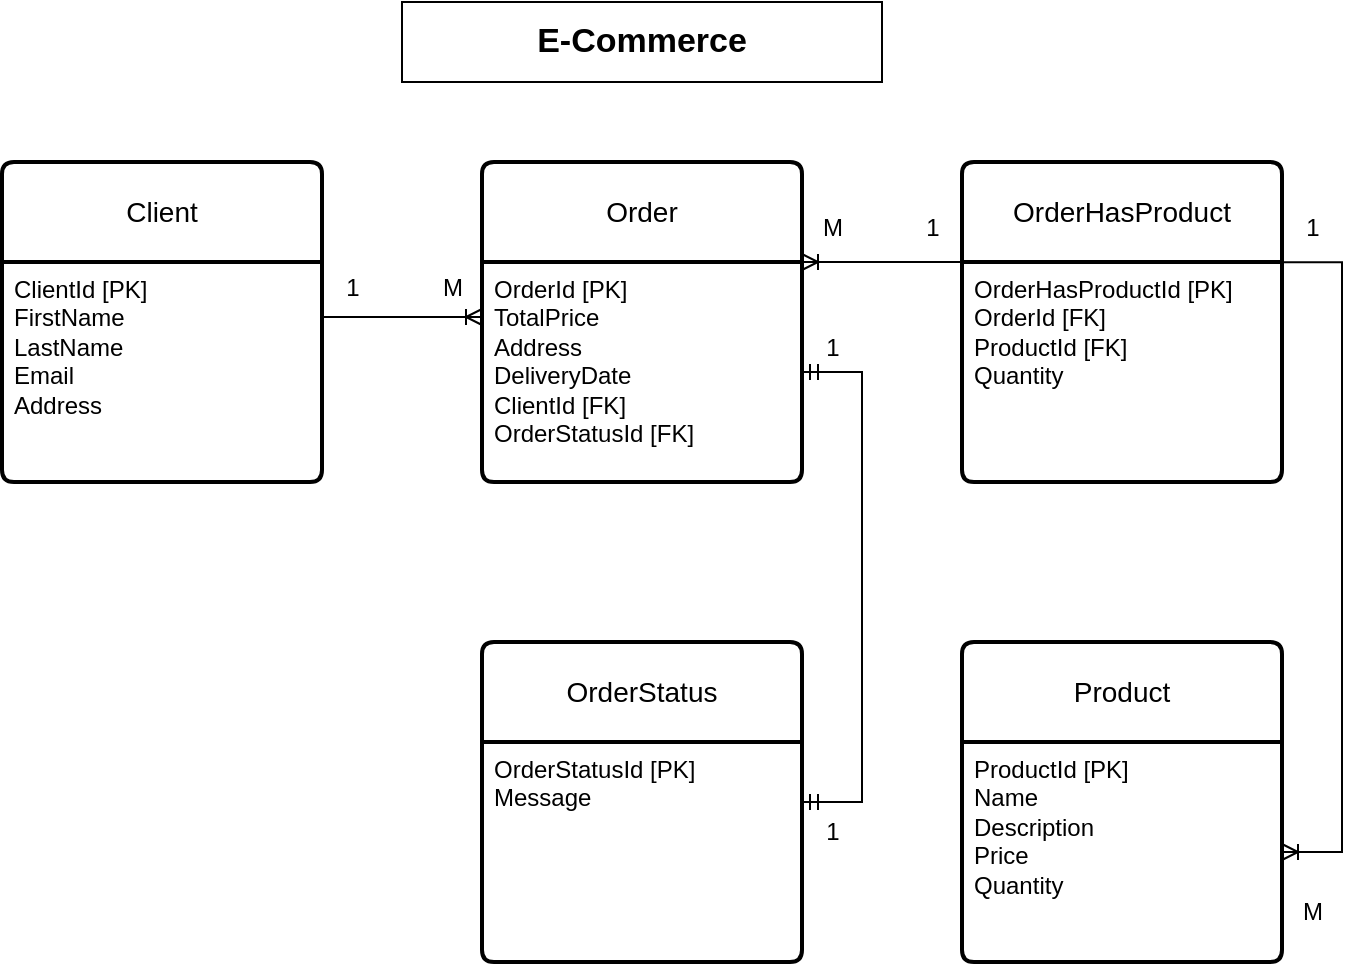 <mxfile version="21.6.1" type="device">
  <diagram name="Страница 1" id="3lejjYEsDjp69XuZHMyw">
    <mxGraphModel dx="1434" dy="764" grid="1" gridSize="10" guides="1" tooltips="1" connect="1" arrows="1" fold="1" page="1" pageScale="1" pageWidth="827" pageHeight="1169" math="0" shadow="0">
      <root>
        <mxCell id="0" />
        <mxCell id="1" parent="0" />
        <mxCell id="Ldcjkbyiorn4CWYzJLpU-1" value="&lt;b&gt;&lt;font style=&quot;font-size: 17px;&quot;&gt;E-Commerce&lt;/font&gt;&lt;/b&gt;" style="text;html=1;strokeColor=default;fillColor=none;align=center;verticalAlign=middle;whiteSpace=wrap;rounded=0;" parent="1" vertex="1">
          <mxGeometry x="280" y="40" width="240" height="40" as="geometry" />
        </mxCell>
        <mxCell id="Ldcjkbyiorn4CWYzJLpU-2" value="Product" style="swimlane;childLayout=stackLayout;horizontal=1;startSize=50;horizontalStack=0;rounded=1;fontSize=14;fontStyle=0;strokeWidth=2;resizeParent=0;resizeLast=1;shadow=0;dashed=0;align=center;arcSize=4;whiteSpace=wrap;html=1;" parent="1" vertex="1">
          <mxGeometry x="560" y="360" width="160" height="160" as="geometry" />
        </mxCell>
        <mxCell id="Ldcjkbyiorn4CWYzJLpU-3" value="ProductId&amp;nbsp;[PK]&lt;br&gt;Name&lt;br&gt;Description&lt;br&gt;Price&lt;br&gt;Quantity" style="align=left;strokeColor=none;fillColor=none;spacingLeft=4;fontSize=12;verticalAlign=top;resizable=0;rotatable=0;part=1;html=1;" parent="Ldcjkbyiorn4CWYzJLpU-2" vertex="1">
          <mxGeometry y="50" width="160" height="110" as="geometry" />
        </mxCell>
        <mxCell id="Ldcjkbyiorn4CWYzJLpU-4" value="Client" style="swimlane;childLayout=stackLayout;horizontal=1;startSize=50;horizontalStack=0;rounded=1;fontSize=14;fontStyle=0;strokeWidth=2;resizeParent=0;resizeLast=1;shadow=0;dashed=0;align=center;arcSize=4;whiteSpace=wrap;html=1;" parent="1" vertex="1">
          <mxGeometry x="80" y="120" width="160" height="160" as="geometry" />
        </mxCell>
        <mxCell id="Ldcjkbyiorn4CWYzJLpU-5" value="ClientId [PK]&lt;br&gt;FirstName&lt;br&gt;LastName&lt;br&gt;Email&lt;br&gt;Address" style="align=left;strokeColor=none;fillColor=none;spacingLeft=4;fontSize=12;verticalAlign=top;resizable=0;rotatable=0;part=1;html=1;" parent="Ldcjkbyiorn4CWYzJLpU-4" vertex="1">
          <mxGeometry y="50" width="160" height="110" as="geometry" />
        </mxCell>
        <mxCell id="Ldcjkbyiorn4CWYzJLpU-6" value="Order" style="swimlane;childLayout=stackLayout;horizontal=1;startSize=50;horizontalStack=0;rounded=1;fontSize=14;fontStyle=0;strokeWidth=2;resizeParent=0;resizeLast=1;shadow=0;dashed=0;align=center;arcSize=4;whiteSpace=wrap;html=1;" parent="1" vertex="1">
          <mxGeometry x="320" y="120" width="160" height="160" as="geometry" />
        </mxCell>
        <mxCell id="Ldcjkbyiorn4CWYzJLpU-7" value="OrderId&amp;nbsp;[PK]&lt;br&gt;TotalPrice&lt;br&gt;Address&lt;br&gt;DeliveryDate&lt;br&gt;ClientId&amp;nbsp;[FK]&lt;br&gt;OrderStatusId&amp;nbsp;[FK]" style="align=left;strokeColor=none;fillColor=none;spacingLeft=4;fontSize=12;verticalAlign=top;resizable=0;rotatable=0;part=1;html=1;" parent="Ldcjkbyiorn4CWYzJLpU-6" vertex="1">
          <mxGeometry y="50" width="160" height="110" as="geometry" />
        </mxCell>
        <mxCell id="Ldcjkbyiorn4CWYzJLpU-13" value="" style="edgeStyle=entityRelationEdgeStyle;fontSize=12;html=1;endArrow=ERoneToMany;rounded=0;exitX=1;exitY=0.25;exitDx=0;exitDy=0;entryX=0;entryY=0.25;entryDx=0;entryDy=0;" parent="1" source="Ldcjkbyiorn4CWYzJLpU-5" target="Ldcjkbyiorn4CWYzJLpU-7" edge="1">
          <mxGeometry width="100" height="100" relative="1" as="geometry">
            <mxPoint x="360" y="440" as="sourcePoint" />
            <mxPoint x="460" y="340" as="targetPoint" />
          </mxGeometry>
        </mxCell>
        <mxCell id="Ldcjkbyiorn4CWYzJLpU-15" value="OrderHasProduct" style="swimlane;childLayout=stackLayout;horizontal=1;startSize=50;horizontalStack=0;rounded=1;fontSize=14;fontStyle=0;strokeWidth=2;resizeParent=0;resizeLast=1;shadow=0;dashed=0;align=center;arcSize=4;whiteSpace=wrap;html=1;" parent="1" vertex="1">
          <mxGeometry x="560" y="120" width="160" height="160" as="geometry" />
        </mxCell>
        <mxCell id="Ldcjkbyiorn4CWYzJLpU-16" value="OrderHasProductId&amp;nbsp;[PK]&lt;br&gt;OrderId&amp;nbsp;[FK]&lt;br&gt;ProductId&amp;nbsp;[FK]&lt;br&gt;Quantity" style="align=left;strokeColor=none;fillColor=none;spacingLeft=4;fontSize=12;verticalAlign=top;resizable=0;rotatable=0;part=1;html=1;" parent="Ldcjkbyiorn4CWYzJLpU-15" vertex="1">
          <mxGeometry y="50" width="160" height="110" as="geometry" />
        </mxCell>
        <mxCell id="Ldcjkbyiorn4CWYzJLpU-20" value="OrderStatus" style="swimlane;childLayout=stackLayout;horizontal=1;startSize=50;horizontalStack=0;rounded=1;fontSize=14;fontStyle=0;strokeWidth=2;resizeParent=0;resizeLast=1;shadow=0;dashed=0;align=center;arcSize=4;whiteSpace=wrap;html=1;" parent="1" vertex="1">
          <mxGeometry x="320" y="360" width="160" height="160" as="geometry" />
        </mxCell>
        <mxCell id="Ldcjkbyiorn4CWYzJLpU-21" value="OrderStatusId&amp;nbsp;[PK]&lt;br&gt;Message" style="align=left;strokeColor=none;fillColor=none;spacingLeft=4;fontSize=12;verticalAlign=top;resizable=0;rotatable=0;part=1;html=1;" parent="Ldcjkbyiorn4CWYzJLpU-20" vertex="1">
          <mxGeometry y="50" width="160" height="110" as="geometry" />
        </mxCell>
        <mxCell id="Ldcjkbyiorn4CWYzJLpU-23" value="" style="edgeStyle=entityRelationEdgeStyle;fontSize=12;html=1;endArrow=ERmandOne;startArrow=ERmandOne;rounded=0;entryX=1;entryY=0.5;entryDx=0;entryDy=0;" parent="1" source="Ldcjkbyiorn4CWYzJLpU-20" target="Ldcjkbyiorn4CWYzJLpU-7" edge="1">
          <mxGeometry width="100" height="100" relative="1" as="geometry">
            <mxPoint x="470" y="340" as="sourcePoint" />
            <mxPoint x="570" y="240" as="targetPoint" />
            <Array as="points">
              <mxPoint x="260" y="320" />
            </Array>
          </mxGeometry>
        </mxCell>
        <mxCell id="E-zKMddkbO_YBLWinqx6-1" value="" style="edgeStyle=entityRelationEdgeStyle;fontSize=12;html=1;endArrow=ERoneToMany;rounded=0;entryX=1;entryY=0;entryDx=0;entryDy=0;exitX=0;exitY=0;exitDx=0;exitDy=0;" edge="1" parent="1" source="Ldcjkbyiorn4CWYzJLpU-16" target="Ldcjkbyiorn4CWYzJLpU-7">
          <mxGeometry width="100" height="100" relative="1" as="geometry">
            <mxPoint x="700" y="440" as="sourcePoint" />
            <mxPoint x="800" y="340" as="targetPoint" />
          </mxGeometry>
        </mxCell>
        <mxCell id="E-zKMddkbO_YBLWinqx6-16" value="" style="edgeStyle=entityRelationEdgeStyle;fontSize=12;html=1;endArrow=ERoneToMany;rounded=0;exitX=0.994;exitY=0.313;exitDx=0;exitDy=0;exitPerimeter=0;" edge="1" parent="1" source="Ldcjkbyiorn4CWYzJLpU-15" target="Ldcjkbyiorn4CWYzJLpU-3">
          <mxGeometry width="100" height="100" relative="1" as="geometry">
            <mxPoint x="470" y="370" as="sourcePoint" />
            <mxPoint x="570" y="270" as="targetPoint" />
          </mxGeometry>
        </mxCell>
        <mxCell id="E-zKMddkbO_YBLWinqx6-17" value="1" style="text;html=1;align=center;verticalAlign=middle;resizable=0;points=[];autosize=1;strokeColor=none;fillColor=none;" vertex="1" parent="1">
          <mxGeometry x="240" y="168" width="30" height="30" as="geometry" />
        </mxCell>
        <mxCell id="E-zKMddkbO_YBLWinqx6-18" value="M" style="text;html=1;align=center;verticalAlign=middle;resizable=0;points=[];autosize=1;strokeColor=none;fillColor=none;" vertex="1" parent="1">
          <mxGeometry x="290" y="168" width="30" height="30" as="geometry" />
        </mxCell>
        <mxCell id="E-zKMddkbO_YBLWinqx6-19" value="M" style="text;html=1;align=center;verticalAlign=middle;resizable=0;points=[];autosize=1;strokeColor=none;fillColor=none;" vertex="1" parent="1">
          <mxGeometry x="480" y="138" width="30" height="30" as="geometry" />
        </mxCell>
        <mxCell id="E-zKMddkbO_YBLWinqx6-20" value="M" style="text;html=1;align=center;verticalAlign=middle;resizable=0;points=[];autosize=1;strokeColor=none;fillColor=none;" vertex="1" parent="1">
          <mxGeometry x="720" y="480" width="30" height="30" as="geometry" />
        </mxCell>
        <mxCell id="E-zKMddkbO_YBLWinqx6-21" value="1" style="text;html=1;align=center;verticalAlign=middle;resizable=0;points=[];autosize=1;strokeColor=none;fillColor=none;" vertex="1" parent="1">
          <mxGeometry x="480" y="198" width="30" height="30" as="geometry" />
        </mxCell>
        <mxCell id="E-zKMddkbO_YBLWinqx6-22" value="1" style="text;html=1;align=center;verticalAlign=middle;resizable=0;points=[];autosize=1;strokeColor=none;fillColor=none;" vertex="1" parent="1">
          <mxGeometry x="480" y="440" width="30" height="30" as="geometry" />
        </mxCell>
        <mxCell id="E-zKMddkbO_YBLWinqx6-23" value="1" style="text;html=1;align=center;verticalAlign=middle;resizable=0;points=[];autosize=1;strokeColor=none;fillColor=none;" vertex="1" parent="1">
          <mxGeometry x="530" y="138" width="30" height="30" as="geometry" />
        </mxCell>
        <mxCell id="E-zKMddkbO_YBLWinqx6-24" value="1" style="text;html=1;align=center;verticalAlign=middle;resizable=0;points=[];autosize=1;strokeColor=none;fillColor=none;" vertex="1" parent="1">
          <mxGeometry x="720" y="138" width="30" height="30" as="geometry" />
        </mxCell>
      </root>
    </mxGraphModel>
  </diagram>
</mxfile>
